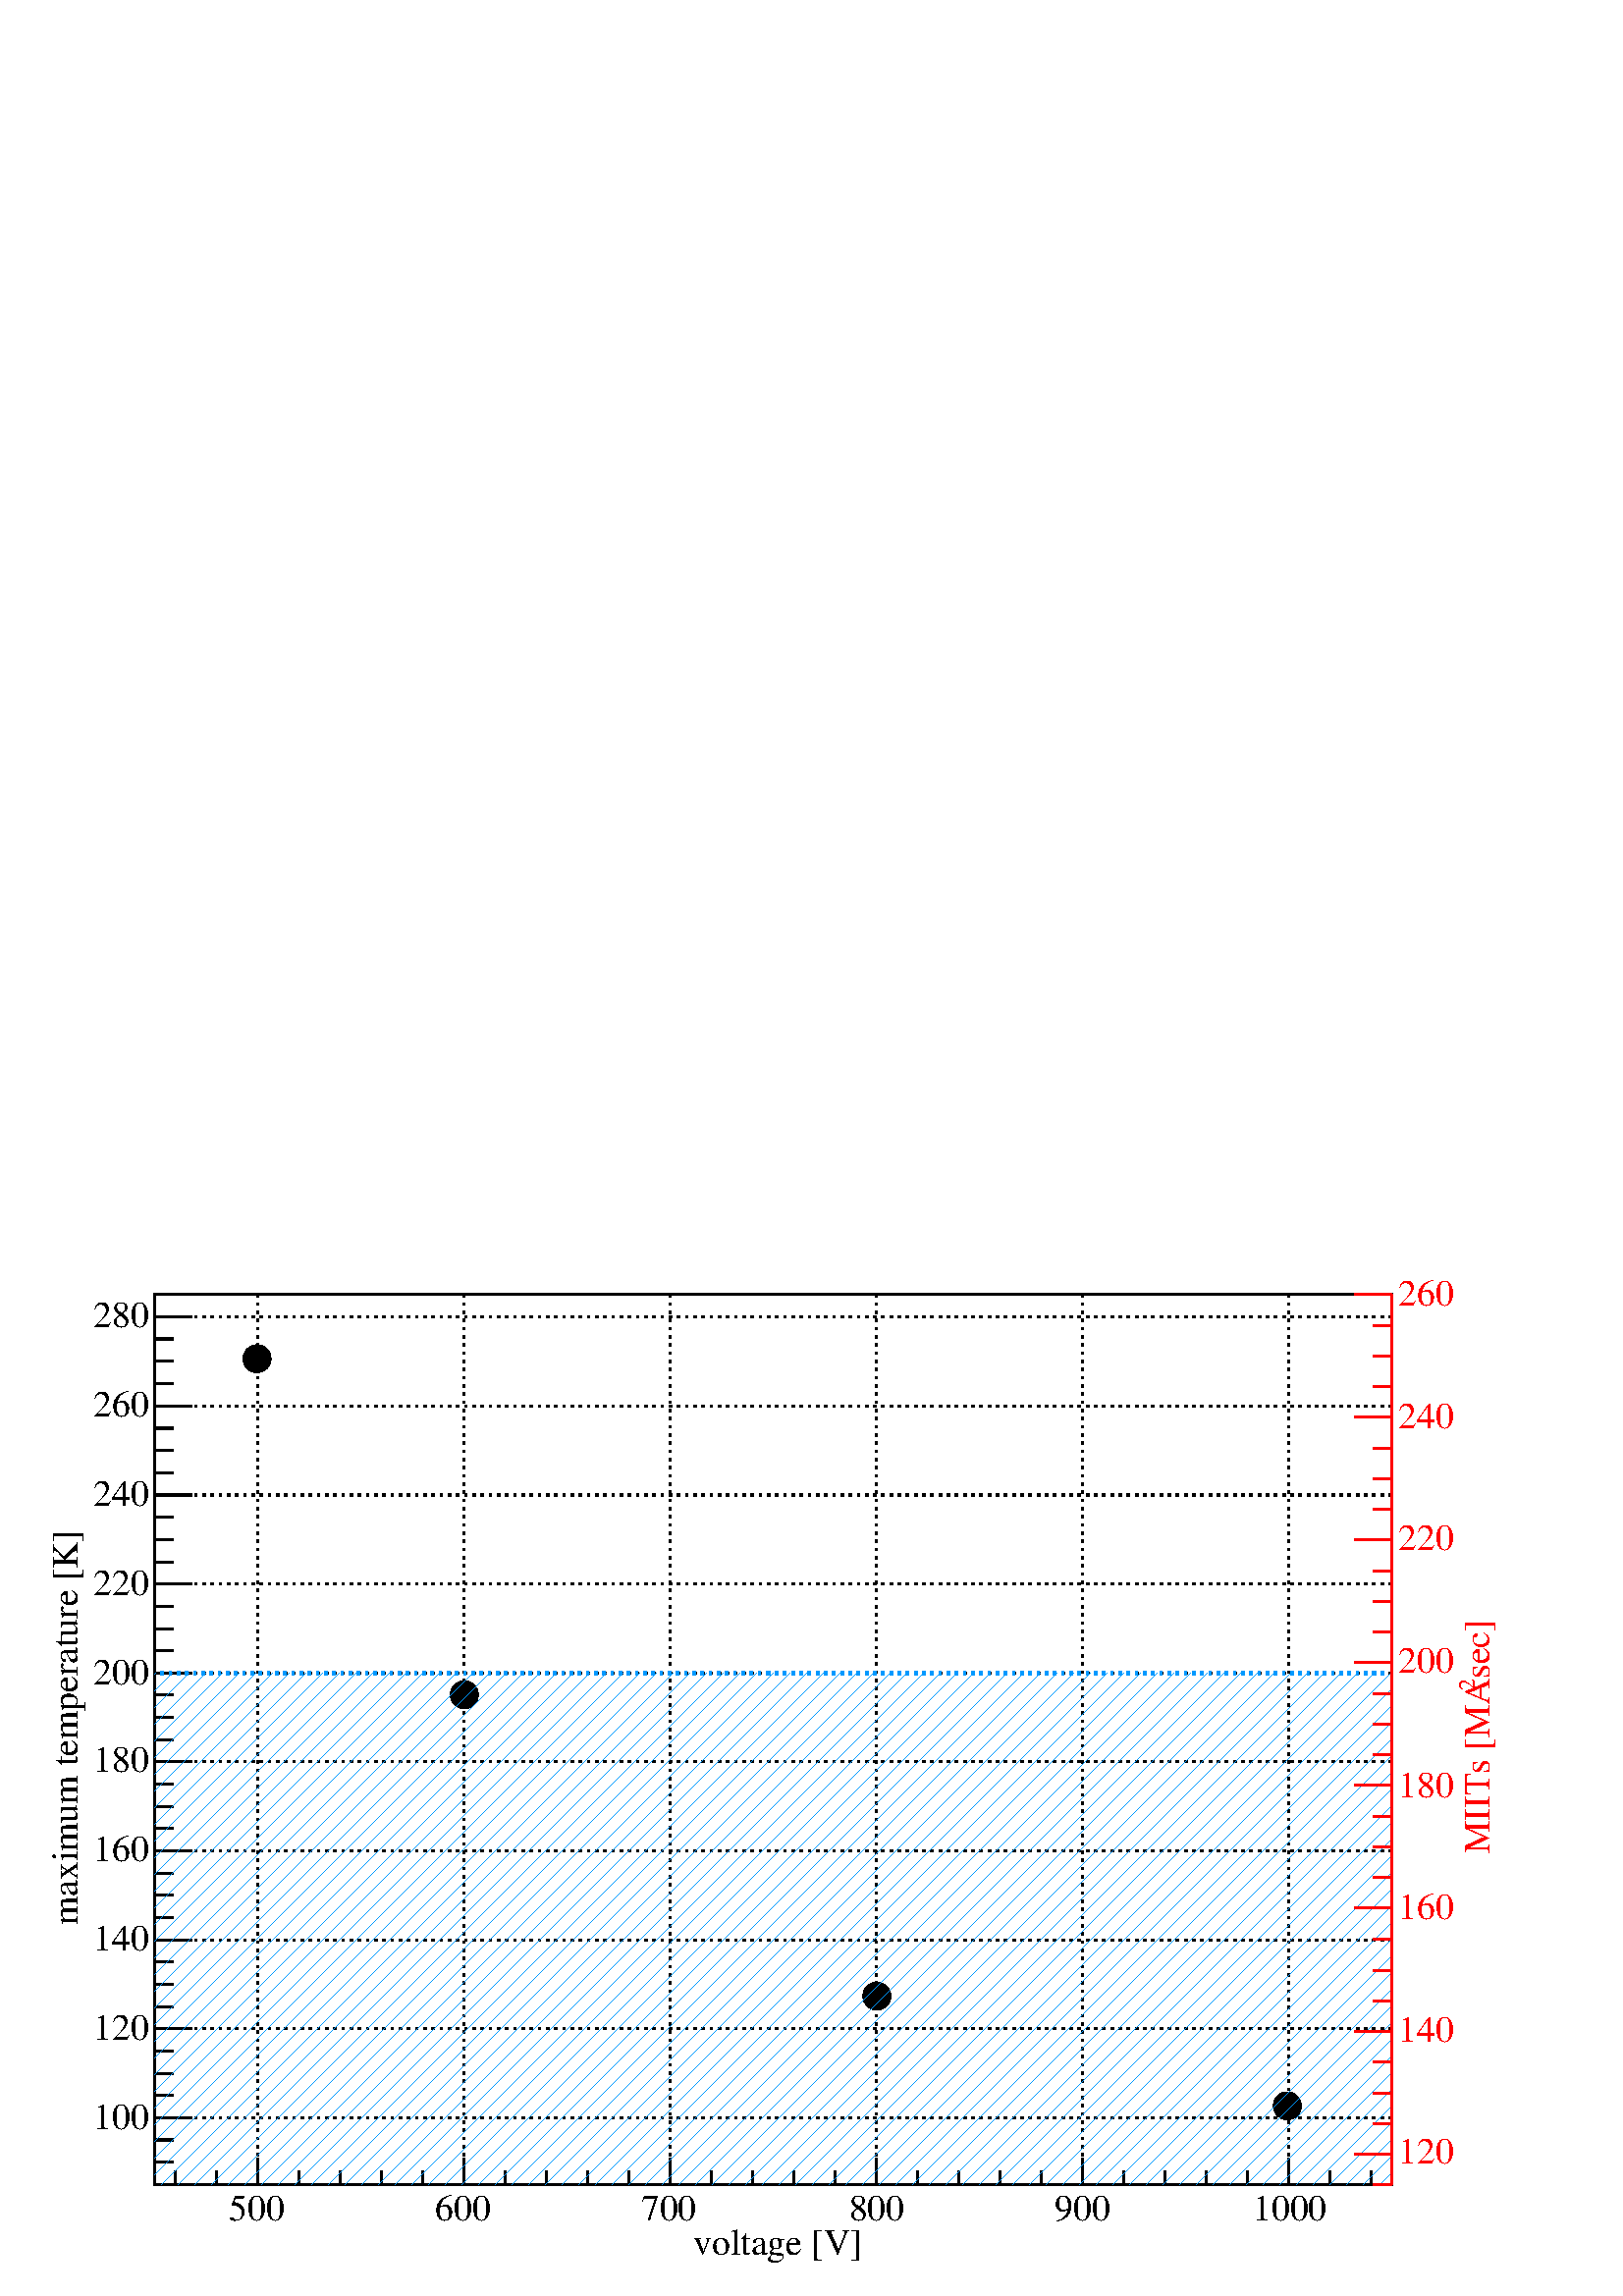 %!PS-Adobe-2.0 EPSF-2.0
%%BoundingBox:  0 0 567 408
%%EndComments
%%BeginProlog
80 dict begin
/s {stroke} def /l {lineto} def /m {moveto} def /t {translate} def
/r {rotate} def /rl {roll}  def /R {repeat} def
/d {rlineto} def /rm {rmoveto} def /gr {grestore} def /f {eofill} def
/c {setrgbcolor} def /black {0 setgray} def /sd {setdash} def
/cl {closepath} def /sf {scalefont setfont} def /lw {setlinewidth} def
/box {m dup 0 exch d exch 0 d 0 exch neg d cl} def
/NC{systemdict begin initclip end}def/C{NC box clip newpath}def
/bl {box s} def /bf {box f} def /Y { 0 exch d} def /X { 0 d} def 
/K {{pop pop 0 moveto} exch kshow} bind def
/ita {/ang 15 def gsave [1 0 ang dup sin exch cos div 1 0 0] concat} def 
/mp {newpath /y exch def /x exch def} def
/side {[w .77 mul w .23 mul] .385 w mul sd w 0 l currentpoint t -144 r} def
/mr {mp x y w2 0 360 arc} def /m24 {mr s} def /m20 {mr f} def
/mb {mp x y w2 add m w2 neg 0 d 0 w neg d w 0 d 0 w d cl} def
/mt {mp x y w2 add m w2 neg w neg d w 0 d cl} def
/m21 {mb f} def /m25 {mb s} def /m22 {mt f} def /m26{mt s} def
/m23 {mp x y w2 sub m w2 w d w neg 0 d cl f} def
/m27 {mp x y w2 add m w3 neg w2 neg d w3 w2 neg d w3 w2 d cl s} def
/m28 {mp x w2 sub y w2 sub w3 add m w3 0 d  0 w3 neg d w3 0 d 0 w3 d w3 0 d  0 w3 d w3 neg 0 d 0 w3 d w3 neg 0 d 0 w3 neg d w3 neg 0 d cl s } def
/m29 {mp gsave x w2 sub y w2 add w3 sub m currentpoint t 4 {side} repeat cl fill gr} def
/m30 {mp gsave x w2 sub y w2 add w3 sub m currentpoint t 4 {side} repeat cl s gr} def
/m31 {mp x y w2 sub m 0 w d x w2 sub y m w 0 d x w2 sub y w2 add m w w neg d x w2 sub y w2 sub m w w d s} def
/m32 {mp x y w2 sub m w2 w d w neg 0 d cl s} def
/m33 {mp x y w2 add m w3 neg w2 neg d w3 w2 neg d w3 w2 d cl f} def
/m34 {mp x w2 sub y w2 sub w3 add m w3 0 d  0 w3 neg d w3 0 d 0 w3 d w3 0 d  0 w3 d w3 neg 0 d 0 w3 d w3 neg 0 d 0 w3 neg d w3 neg 0 d cl f } def
/m2 {mp x y w2 sub m 0 w d x w2 sub y m w 0 d s} def
/m5 {mp x w2 sub y w2 sub m w w d x w2 sub y w2 add m w w neg d s} def
/reEncode {exch findfont dup length dict begin {1 index /FID eq  {pop pop} {def} ifelse } forall /Encoding exch def currentdict end dup /FontName get exch definefont pop } def [/Times-Bold /Times-Italic /Times-BoldItalic /Helvetica /Helvetica-Oblique
 /Helvetica-Bold /Helvetica-BoldOblique /Courier /Courier-Oblique /Courier-Bold /Courier-BoldOblique /Times-Roman /AvantGarde-Book /AvantGarde-BookOblique /AvantGarde-Demi /AvantGarde-DemiOblique /Bookman-Demi /Bookman-DemiItalic /Bookman-Light
 /Bookman-LightItalic /Helvetica-Narrow /Helvetica-Narrow-Bold /Helvetica-Narrow-BoldOblique /Helvetica-Narrow-Oblique /NewCenturySchlbk-Roman /NewCenturySchlbk-Bold /NewCenturySchlbk-BoldItalic /NewCenturySchlbk-Italic /Palatino-Bold
 /Palatino-BoldItalic /Palatino-Italic /Palatino-Roman ] {ISOLatin1Encoding reEncode } forall
%%EndProlog
%%BeginSetup
%%EndSetup
newpath  gsave  .25 .25 scale  gsave  0 0 t black[  ] 0 sd 3 lw 1 1 1 c 2268 1632 0 0 bf black 1 1 1 c 1814 1306 227 163 bf black 1814 1306 227 163 bl 1 1 1 c 1814 1306 227 163 bf black 1814 1306 227 163 bl /w 41 def /w2 {w 2 div} def /w3 {w 3 div}
 def 1888 279 1286 440 681 882 377 1375 4 { m20} R 227 163 m 1814 X s
 gsave  2268 1632 0 0 C 1017.05 59.827 t 0 r /Times-Roman findfont 54.129 sf 0 0 m (voltage [V]) show NC gr  378 202 m -39 Y s[ 4 8] 0 sd 378 1469 m -1306 Y s[  ] 0 sd 438 183 m -20 Y s 499 183 m -20 Y s 559 183 m -20 Y s 620 183 m -20 Y s 680 202
 m -39 Y s[ 4 8] 0 sd 680 1469 m -1306 Y s[  ] 0 sd 741 183 m -20 Y s 801 183 m -20 Y s 862 183 m -20 Y s 922 183 m -20 Y s 983 202 m -39 Y s[ 4 8] 0 sd 983 1469 m -1306 Y s[  ] 0 sd 1043 183 m -20 Y s 1104 183 m -20 Y s 1164 183 m -20 Y s 1225 183 m
 -20 Y s 1285 202 m -39 Y s[ 4 8] 0 sd 1285 1469 m -1306 Y s[  ] 0 sd 1346 183 m -20 Y s 1406 183 m -20 Y s 1466 183 m -20 Y s 1527 183 m -20 Y s 1587 202 m -39 Y s[ 4 8] 0 sd 1587 1469 m -1306 Y s[  ] 0 sd 1648 183 m -20 Y s 1708 183 m -20 Y s 1769
 183 m -20 Y s 1829 183 m -20 Y s 1890 202 m -39 Y s[ 4 8] 0 sd 1890 1469 m -1306 Y s[  ] 0 sd 378 202 m -39 Y s[ 4 8] 0 sd 378 1469 m -1306 Y s[  ] 0 sd 317 183 m -20 Y s 257 183 m -20 Y s 1890 202 m -39 Y s[ 4 8] 0 sd 1890 1469 m -1306 Y s[  ] 0 sd
 1950 183 m -20 Y s 2011 183 m -20 Y s
 gsave  2268 1632 0 0 C 336.169 111.107 t 0 r /Times-Roman findfont 54.129 sf 0 0 m (500) show NC gr 
 gsave  2268 1632 0 0 C 638.151 111.107 t 0 r /Times-Roman findfont 54.129 sf 0 0 m (600) show NC gr 
 gsave  2268 1632 0 0 C 940.134 111.107 t 0 r /Times-Roman findfont 54.129 sf 0 0 m (700) show NC gr 
 gsave  2268 1632 0 0 C 1244.96 111.107 t 0 r /Times-Roman findfont 54.129 sf 0 0 m (800) show NC gr 
 gsave  2268 1632 0 0 C 1546.95 111.107 t 0 r /Times-Roman findfont 54.129 sf 0 0 m (900) show NC gr 
 gsave  2268 1632 0 0 C 1837.53 111.107 t 0 r /Times-Roman findfont 54.129 sf 0 0 m (1000) show NC gr  227 163 m 1306 Y s
 gsave  2268 1632 0 0 C 113.956 544.138 t 90 r /Times-Roman findfont 54.129 sf 0 0 m (maximum temperature [K]) show NC gr  281 261 m -54 X s[ 4 8] 0 sd 2041 261 m -1814 X s[  ] 0 sd 254 294 m -27 X s 254 326 m -27 X s 254 359 m -27 X s 281 392 m -54
 X s[ 4 8] 0 sd 2041 392 m -1814 X s[  ] 0 sd 254 424 m -27 X s 254 457 m -27 X s 254 490 m -27 X s 281 522 m -54 X s[ 4 8] 0 sd 2041 522 m -1814 X s[  ] 0 sd 254 555 m -27 X s 254 588 m -27 X s 254 620 m -27 X s 281 653 m -54 X s[ 4 8] 0 sd 2041 653
 m -1814 X s[  ] 0 sd 254 686 m -27 X s 254 718 m -27 X s 254 751 m -27 X s 281 784 m -54 X s[ 4 8] 0 sd 2041 784 m -1814 X s[  ] 0 sd 254 816 m -27 X s 254 849 m -27 X s 254 882 m -27 X s 281 914 m -54 X s[ 4 8] 0 sd 2041 914 m -1814 X s[  ] 0 sd
 254 947 m -27 X s 254 979 m -27 X s 254 1012 m -27 X s 281 1045 m -54 X s[ 4 8] 0 sd 2041 1045 m -1814 X s[  ] 0 sd 254 1077 m -27 X s 254 1110 m -27 X s 254 1143 m -27 X s 281 1175 m -54 X s[ 4 8] 0 sd 2041 1175 m -1814 X s[  ] 0 sd 254 1208 m -27
 X s 254 1241 m -27 X s 254 1273 m -27 X s 281 1306 m -54 X s[ 4 8] 0 sd 2041 1306 m -1814 X s[  ] 0 sd 254 1339 m -27 X s 254 1371 m -27 X s 254 1404 m -27 X s 281 1437 m -54 X s[ 4 8] 0 sd 2041 1437 m -1814 X s[  ] 0 sd 281 261 m -54 X s[ 4 8] 0 sd
 2041 261 m -1814 X s[  ] 0 sd 254 229 m -27 X s 254 196 m -27 X s 254 163 m -27 X s 281 1437 m -54 X s[ 4 8] 0 sd 2041 1437 m -1814 X s[  ] 0 sd 254 1469 m -27 X s
 gsave  2268 1632 0 0 C 136.747 245.005 t 0 r /Times-Roman findfont 54.129 sf 0 0 m (100) show NC gr 
 gsave  2268 1632 0 0 C 136.747 376.053 t 0 r /Times-Roman findfont 54.129 sf 0 0 m (120) show NC gr 
 gsave  2268 1632 0 0 C 136.747 507.102 t 0 r /Times-Roman findfont 54.129 sf 0 0 m (140) show NC gr 
 gsave  2268 1632 0 0 C 136.747 638.151 t 0 r /Times-Roman findfont 54.129 sf 0 0 m (160) show NC gr 
 gsave  2268 1632 0 0 C 136.747 769.2 t 0 r /Times-Roman findfont 54.129 sf 0 0 m (180) show NC gr 
 gsave  2268 1632 0 0 C 136.747 897.4 t 0 r /Times-Roman findfont 54.129 sf 0 0 m (200) show NC gr 
 gsave  2268 1632 0 0 C 136.747 1028.45 t 0 r /Times-Roman findfont 54.129 sf 0 0 m (220) show NC gr 
 gsave  2268 1632 0 0 C 136.747 1159.5 t 0 r /Times-Roman findfont 54.129 sf 0 0 m (240) show NC gr 
 gsave  2268 1632 0 0 C 136.747 1290.55 t 0 r /Times-Roman findfont 54.129 sf 0 0 m (260) show NC gr 
 gsave  2268 1632 0 0 C 136.747 1421.6 t 0 r /Times-Roman findfont 54.129 sf 0 0 m (280) show NC gr  0 0.6 1 c[ 4 8] 0 sd 6 lw black[  ] 0 sd 3 lw 0 0.6 1 c 1 lw << /PatternType 1 /PaintType 2 /TilingType 1 /BBox [ 0 0 100 100 ] /XStep 100 /YStep
 100 /PaintProc { begin gsave 0 0 m 100 100 l s gr end } >> [ 0.24 0 0 0.24 0 0 ] makepattern /P04 exch def /cs {[/Pattern /DeviceRGB] setcolorspace} def /FA {f [/DeviceRGB] setcolorspace} def cs 0 0.6 1 P04 setcolor 227 163 m 751 Y 1814 X -751 Y FA[
 4 8] 0 sd 6 lw 0 0.6 1 c 236 914 m 889 X s 1125 914 m 889 X s 2014 914 m 18 X s 1 0 0 c[  ] 0 sd 3 lw 2041 163 m 1306 Y s black 1 0 0 c
 gsave  2268 1632 0 0 C 2185.1 905.947 t 90 r /Times-Roman findfont 54.129 sf 0 0 m (sec]) show NC gr  black 1 0 0 c
 gsave  2268 1632 0 0 C 2162.31 888.854 t 90 r /Times-Roman findfont 34.187 sf 0 0 m (2) show NC gr  black 1 0 0 c
 gsave  2268 1632 0 0 C 2185.1 649.547 t 90 r /Times-Roman findfont 54.129 sf 0 0 m (MIITs [MA) show NC gr  1987 208 m 54 X s 2014 253 m 27 X s 2014 298 m 27 X s 2014 343 m 27 X s 1987 388 m 54 X s 2014 433 m 27 X s 2014 478 m 27 X s 2014 523 m 27 X
 s 1987 569 m 54 X s 2014 614 m 27 X s 2014 659 m 27 X s 2014 704 m 27 X s 1987 749 m 54 X s 2014 794 m 27 X s 2014 839 m 27 X s 2014 884 m 27 X s 1987 929 m 54 X s 2014 974 m 27 X s 2014 1019 m 27 X s 2014 1064 m 27 X s 1987 1109 m 54 X s 2014 1154
 m 27 X s 2014 1199 m 27 X s 2014 1244 m 27 X s 1987 1289 m 54 X s 2014 1334 m 27 X s 2014 1379 m 27 X s 2014 1424 m 27 X s 1987 1469 m 54 X s 1987 208 m 54 X s 2014 163 m 27 X s black 1 0 0 c
 gsave  2268 1632 0 0 C 2051.2 193.725 t 0 r /Times-Roman findfont 54.129 sf 0 0 m (120) show NC gr  black 1 0 0 c
 gsave  2268 1632 0 0 C 2051.2 373.205 t 0 r /Times-Roman findfont 54.129 sf 0 0 m (140) show NC gr  black 1 0 0 c
 gsave  2268 1632 0 0 C 2051.2 552.685 t 0 r /Times-Roman findfont 54.129 sf 0 0 m (160) show NC gr  black 1 0 0 c
 gsave  2268 1632 0 0 C 2051.2 732.165 t 0 r /Times-Roman findfont 54.129 sf 0 0 m (180) show NC gr  black 1 0 0 c
 gsave  2268 1632 0 0 C 2051.2 914.494 t 0 r /Times-Roman findfont 54.129 sf 0 0 m (200) show NC gr  black 1 0 0 c
 gsave  2268 1632 0 0 C 2051.2 1093.97 t 0 r /Times-Roman findfont 54.129 sf 0 0 m (220) show NC gr  black 1 0 0 c
 gsave  2268 1632 0 0 C 2051.2 1273.45 t 0 r /Times-Roman findfont 54.129 sf 0 0 m (240) show NC gr  black 1 0 0 c
 gsave  2268 1632 0 0 C 2051.2 1452.93 t 0 r /Times-Roman findfont 54.129 sf 0 0 m (260) show NC gr 
 gr  gr showpage
end
%%EOF
